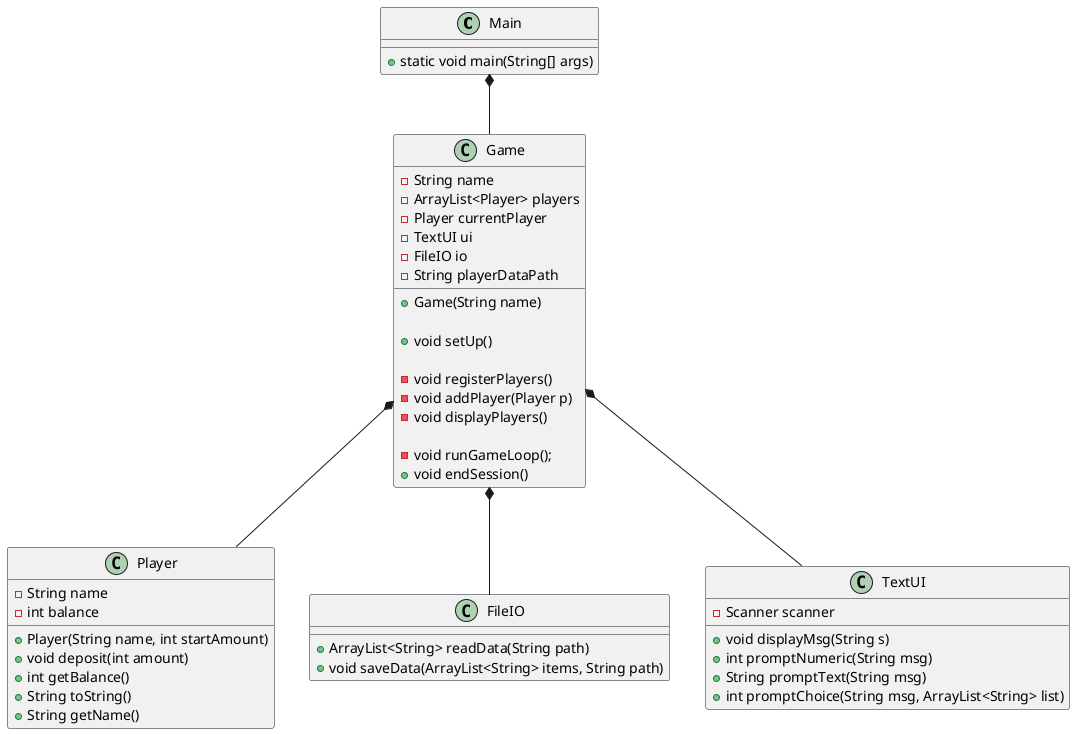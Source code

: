 @startuml
class Main{
+ static void main(String[] args)
}

class Game{
 - String name
 - ArrayList<Player> players
 - Player currentPlayer
 - TextUI ui
 - FileIO io
 - String playerDataPath
 + Game(String name)

 ' new: the creation of player objects (based on either data or userinput), will happen from the Game class instead of main)
 + void setUp()

  - void registerPlayers()
  - void addPlayer(Player p)
  - void displayPlayers()

 'new: we need a loop to manage each players' turn during the life cycle of the game
 - void runGameLoop();
 + void endSession()

}

class Player{
- String name
- int balance
+ Player(String name, int startAmount)
+ void deposit(int amount)
+ int getBalance()
+ String toString()
+ String getName()

}
class FileIO{
+ ArrayList<String> readData(String path)
+ void saveData(ArrayList<String> items, String path)
}

class TextUI{
- Scanner scanner
+ void displayMsg(String s)
+ int promptNumeric(String msg)
+ String promptText(String msg)
+ int promptChoice(String msg, ArrayList<String> list)


}

Game *-- TextUI
Main *-- Game
Game *-- Player
Game *-- FileIO

@enduml